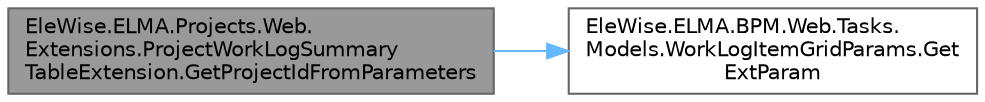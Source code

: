 digraph "EleWise.ELMA.Projects.Web.Extensions.ProjectWorkLogSummaryTableExtension.GetProjectIdFromParameters"
{
 // LATEX_PDF_SIZE
  bgcolor="transparent";
  edge [fontname=Helvetica,fontsize=10,labelfontname=Helvetica,labelfontsize=10];
  node [fontname=Helvetica,fontsize=10,shape=box,height=0.2,width=0.4];
  rankdir="LR";
  Node1 [id="Node000001",label="EleWise.ELMA.Projects.Web.\lExtensions.ProjectWorkLogSummary\lTableExtension.GetProjectIdFromParameters",height=0.2,width=0.4,color="gray40", fillcolor="grey60", style="filled", fontcolor="black",tooltip="Возвращает проект по параметрам проекта."];
  Node1 -> Node2 [id="edge1_Node000001_Node000002",color="steelblue1",style="solid",tooltip=" "];
  Node2 [id="Node000002",label="EleWise.ELMA.BPM.Web.Tasks.\lModels.WorkLogItemGridParams.Get\lExtParam",height=0.2,width=0.4,color="grey40", fillcolor="white", style="filled",URL="$class_ele_wise_1_1_e_l_m_a_1_1_b_p_m_1_1_web_1_1_tasks_1_1_models_1_1_work_log_item_grid_params.html#a21bed103f94d1d8313d486ff0d582233",tooltip="Возвращает значение расширенного параметра."];
}
